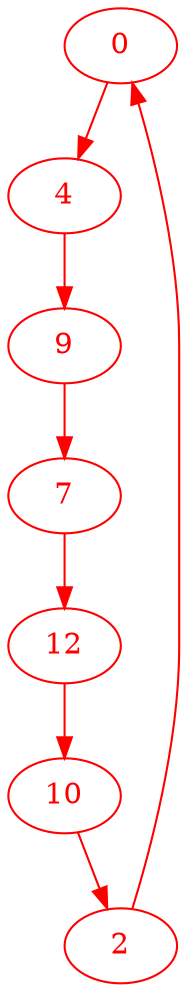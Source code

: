 digraph g{
node [color = red, fontcolor=red]; 0 2 4 7 9 10 12 ;
0 -> 4 [color=red] ;
2 -> 0 [color=red] ;
4 -> 9 [color=red] ;
7 -> 12 [color=red] ;
9 -> 7 [color=red] ;
10 -> 2 [color=red] ;
12 -> 10 [color=red] ;
}